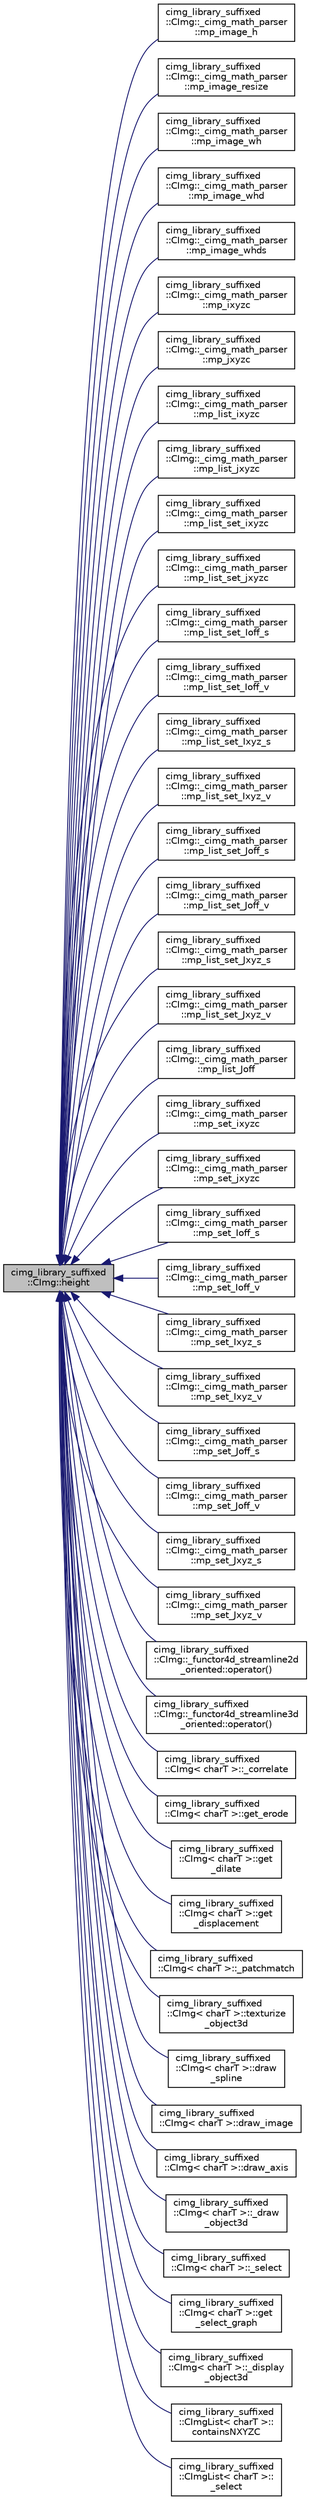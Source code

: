 digraph "cimg_library_suffixed::CImg::height"
{
  edge [fontname="Helvetica",fontsize="10",labelfontname="Helvetica",labelfontsize="10"];
  node [fontname="Helvetica",fontsize="10",shape=record];
  rankdir="LR";
  Node2150 [label="cimg_library_suffixed\l::CImg::height",height=0.2,width=0.4,color="black", fillcolor="grey75", style="filled", fontcolor="black"];
  Node2150 -> Node2151 [dir="back",color="midnightblue",fontsize="10",style="solid",fontname="Helvetica"];
  Node2151 [label="cimg_library_suffixed\l::CImg::_cimg_math_parser\l::mp_image_h",height=0.2,width=0.4,color="black", fillcolor="white", style="filled",URL="$structcimg__library__suffixed_1_1_c_img_1_1__cimg__math__parser.html#a565df7f5d171ed945e82b4c1f7bc36e9"];
  Node2150 -> Node2152 [dir="back",color="midnightblue",fontsize="10",style="solid",fontname="Helvetica"];
  Node2152 [label="cimg_library_suffixed\l::CImg::_cimg_math_parser\l::mp_image_resize",height=0.2,width=0.4,color="black", fillcolor="white", style="filled",URL="$structcimg__library__suffixed_1_1_c_img_1_1__cimg__math__parser.html#ad676e1626e3d1e0abc5317527ecb9e6f"];
  Node2150 -> Node2153 [dir="back",color="midnightblue",fontsize="10",style="solid",fontname="Helvetica"];
  Node2153 [label="cimg_library_suffixed\l::CImg::_cimg_math_parser\l::mp_image_wh",height=0.2,width=0.4,color="black", fillcolor="white", style="filled",URL="$structcimg__library__suffixed_1_1_c_img_1_1__cimg__math__parser.html#addd7973b47fbc8fd31fd4d56a54a763a"];
  Node2150 -> Node2154 [dir="back",color="midnightblue",fontsize="10",style="solid",fontname="Helvetica"];
  Node2154 [label="cimg_library_suffixed\l::CImg::_cimg_math_parser\l::mp_image_whd",height=0.2,width=0.4,color="black", fillcolor="white", style="filled",URL="$structcimg__library__suffixed_1_1_c_img_1_1__cimg__math__parser.html#afa3f67c197c60dff214007d51b82ea52"];
  Node2150 -> Node2155 [dir="back",color="midnightblue",fontsize="10",style="solid",fontname="Helvetica"];
  Node2155 [label="cimg_library_suffixed\l::CImg::_cimg_math_parser\l::mp_image_whds",height=0.2,width=0.4,color="black", fillcolor="white", style="filled",URL="$structcimg__library__suffixed_1_1_c_img_1_1__cimg__math__parser.html#a57cd62422118b65b4ee347362a9be59f"];
  Node2150 -> Node2156 [dir="back",color="midnightblue",fontsize="10",style="solid",fontname="Helvetica"];
  Node2156 [label="cimg_library_suffixed\l::CImg::_cimg_math_parser\l::mp_ixyzc",height=0.2,width=0.4,color="black", fillcolor="white", style="filled",URL="$structcimg__library__suffixed_1_1_c_img_1_1__cimg__math__parser.html#adccb19bacb29f24ee9b582ffdab1ce87"];
  Node2150 -> Node2157 [dir="back",color="midnightblue",fontsize="10",style="solid",fontname="Helvetica"];
  Node2157 [label="cimg_library_suffixed\l::CImg::_cimg_math_parser\l::mp_jxyzc",height=0.2,width=0.4,color="black", fillcolor="white", style="filled",URL="$structcimg__library__suffixed_1_1_c_img_1_1__cimg__math__parser.html#ab65aef2aad83c05094346595eebd5051"];
  Node2150 -> Node2158 [dir="back",color="midnightblue",fontsize="10",style="solid",fontname="Helvetica"];
  Node2158 [label="cimg_library_suffixed\l::CImg::_cimg_math_parser\l::mp_list_ixyzc",height=0.2,width=0.4,color="black", fillcolor="white", style="filled",URL="$structcimg__library__suffixed_1_1_c_img_1_1__cimg__math__parser.html#af4383fa9613e2534570a889e24d06b5a"];
  Node2150 -> Node2159 [dir="back",color="midnightblue",fontsize="10",style="solid",fontname="Helvetica"];
  Node2159 [label="cimg_library_suffixed\l::CImg::_cimg_math_parser\l::mp_list_jxyzc",height=0.2,width=0.4,color="black", fillcolor="white", style="filled",URL="$structcimg__library__suffixed_1_1_c_img_1_1__cimg__math__parser.html#a1f3648a3f11256430d982c9c6e8debe4"];
  Node2150 -> Node2160 [dir="back",color="midnightblue",fontsize="10",style="solid",fontname="Helvetica"];
  Node2160 [label="cimg_library_suffixed\l::CImg::_cimg_math_parser\l::mp_list_set_ixyzc",height=0.2,width=0.4,color="black", fillcolor="white", style="filled",URL="$structcimg__library__suffixed_1_1_c_img_1_1__cimg__math__parser.html#a64f9d099796fd7de08662bf60e8bb82e"];
  Node2150 -> Node2161 [dir="back",color="midnightblue",fontsize="10",style="solid",fontname="Helvetica"];
  Node2161 [label="cimg_library_suffixed\l::CImg::_cimg_math_parser\l::mp_list_set_jxyzc",height=0.2,width=0.4,color="black", fillcolor="white", style="filled",URL="$structcimg__library__suffixed_1_1_c_img_1_1__cimg__math__parser.html#ad947e6ce6e57e93e11fd67f500eb70c8"];
  Node2150 -> Node2162 [dir="back",color="midnightblue",fontsize="10",style="solid",fontname="Helvetica"];
  Node2162 [label="cimg_library_suffixed\l::CImg::_cimg_math_parser\l::mp_list_set_Ioff_s",height=0.2,width=0.4,color="black", fillcolor="white", style="filled",URL="$structcimg__library__suffixed_1_1_c_img_1_1__cimg__math__parser.html#a0210c4cadebc44d6c04fee33ae622d9b"];
  Node2150 -> Node2163 [dir="back",color="midnightblue",fontsize="10",style="solid",fontname="Helvetica"];
  Node2163 [label="cimg_library_suffixed\l::CImg::_cimg_math_parser\l::mp_list_set_Ioff_v",height=0.2,width=0.4,color="black", fillcolor="white", style="filled",URL="$structcimg__library__suffixed_1_1_c_img_1_1__cimg__math__parser.html#a7650a1d4e959255a9c0636276da4c836"];
  Node2150 -> Node2164 [dir="back",color="midnightblue",fontsize="10",style="solid",fontname="Helvetica"];
  Node2164 [label="cimg_library_suffixed\l::CImg::_cimg_math_parser\l::mp_list_set_Ixyz_s",height=0.2,width=0.4,color="black", fillcolor="white", style="filled",URL="$structcimg__library__suffixed_1_1_c_img_1_1__cimg__math__parser.html#a9ecda2f1f6382bcd97d7a942c6b82c0a"];
  Node2150 -> Node2165 [dir="back",color="midnightblue",fontsize="10",style="solid",fontname="Helvetica"];
  Node2165 [label="cimg_library_suffixed\l::CImg::_cimg_math_parser\l::mp_list_set_Ixyz_v",height=0.2,width=0.4,color="black", fillcolor="white", style="filled",URL="$structcimg__library__suffixed_1_1_c_img_1_1__cimg__math__parser.html#a8dfb889ef6eeda534e68dce171d0eb3d"];
  Node2150 -> Node2166 [dir="back",color="midnightblue",fontsize="10",style="solid",fontname="Helvetica"];
  Node2166 [label="cimg_library_suffixed\l::CImg::_cimg_math_parser\l::mp_list_set_Joff_s",height=0.2,width=0.4,color="black", fillcolor="white", style="filled",URL="$structcimg__library__suffixed_1_1_c_img_1_1__cimg__math__parser.html#a7c715c512343bcacdc5c4cbfb5cd69a2"];
  Node2150 -> Node2167 [dir="back",color="midnightblue",fontsize="10",style="solid",fontname="Helvetica"];
  Node2167 [label="cimg_library_suffixed\l::CImg::_cimg_math_parser\l::mp_list_set_Joff_v",height=0.2,width=0.4,color="black", fillcolor="white", style="filled",URL="$structcimg__library__suffixed_1_1_c_img_1_1__cimg__math__parser.html#acd46d2f6cfc8e3917a36ac623b45b776"];
  Node2150 -> Node2168 [dir="back",color="midnightblue",fontsize="10",style="solid",fontname="Helvetica"];
  Node2168 [label="cimg_library_suffixed\l::CImg::_cimg_math_parser\l::mp_list_set_Jxyz_s",height=0.2,width=0.4,color="black", fillcolor="white", style="filled",URL="$structcimg__library__suffixed_1_1_c_img_1_1__cimg__math__parser.html#a4317fa07ba1b226fdc58e4ea4c025961"];
  Node2150 -> Node2169 [dir="back",color="midnightblue",fontsize="10",style="solid",fontname="Helvetica"];
  Node2169 [label="cimg_library_suffixed\l::CImg::_cimg_math_parser\l::mp_list_set_Jxyz_v",height=0.2,width=0.4,color="black", fillcolor="white", style="filled",URL="$structcimg__library__suffixed_1_1_c_img_1_1__cimg__math__parser.html#a9c2878dd26e57ba8e2e5bbef0e2d042f"];
  Node2150 -> Node2170 [dir="back",color="midnightblue",fontsize="10",style="solid",fontname="Helvetica"];
  Node2170 [label="cimg_library_suffixed\l::CImg::_cimg_math_parser\l::mp_list_Joff",height=0.2,width=0.4,color="black", fillcolor="white", style="filled",URL="$structcimg__library__suffixed_1_1_c_img_1_1__cimg__math__parser.html#a7d6e200df51bdae7711bab33967fd1e9"];
  Node2150 -> Node2171 [dir="back",color="midnightblue",fontsize="10",style="solid",fontname="Helvetica"];
  Node2171 [label="cimg_library_suffixed\l::CImg::_cimg_math_parser\l::mp_set_ixyzc",height=0.2,width=0.4,color="black", fillcolor="white", style="filled",URL="$structcimg__library__suffixed_1_1_c_img_1_1__cimg__math__parser.html#af5d4e38f7c1c620c3867f08adb636214"];
  Node2150 -> Node2172 [dir="back",color="midnightblue",fontsize="10",style="solid",fontname="Helvetica"];
  Node2172 [label="cimg_library_suffixed\l::CImg::_cimg_math_parser\l::mp_set_jxyzc",height=0.2,width=0.4,color="black", fillcolor="white", style="filled",URL="$structcimg__library__suffixed_1_1_c_img_1_1__cimg__math__parser.html#a34156176621fa5afadf8b12e91520bcf"];
  Node2150 -> Node2173 [dir="back",color="midnightblue",fontsize="10",style="solid",fontname="Helvetica"];
  Node2173 [label="cimg_library_suffixed\l::CImg::_cimg_math_parser\l::mp_set_Ioff_s",height=0.2,width=0.4,color="black", fillcolor="white", style="filled",URL="$structcimg__library__suffixed_1_1_c_img_1_1__cimg__math__parser.html#a4abf2136cc195466cf532c24d215e599"];
  Node2150 -> Node2174 [dir="back",color="midnightblue",fontsize="10",style="solid",fontname="Helvetica"];
  Node2174 [label="cimg_library_suffixed\l::CImg::_cimg_math_parser\l::mp_set_Ioff_v",height=0.2,width=0.4,color="black", fillcolor="white", style="filled",URL="$structcimg__library__suffixed_1_1_c_img_1_1__cimg__math__parser.html#ac13166c57e3b5f6c7ed2dbf7afdba818"];
  Node2150 -> Node2175 [dir="back",color="midnightblue",fontsize="10",style="solid",fontname="Helvetica"];
  Node2175 [label="cimg_library_suffixed\l::CImg::_cimg_math_parser\l::mp_set_Ixyz_s",height=0.2,width=0.4,color="black", fillcolor="white", style="filled",URL="$structcimg__library__suffixed_1_1_c_img_1_1__cimg__math__parser.html#a409ba01c3679be72ff8fd32b224f8b58"];
  Node2150 -> Node2176 [dir="back",color="midnightblue",fontsize="10",style="solid",fontname="Helvetica"];
  Node2176 [label="cimg_library_suffixed\l::CImg::_cimg_math_parser\l::mp_set_Ixyz_v",height=0.2,width=0.4,color="black", fillcolor="white", style="filled",URL="$structcimg__library__suffixed_1_1_c_img_1_1__cimg__math__parser.html#ac69c6670814a0a264fa3f02b13159e0f"];
  Node2150 -> Node2177 [dir="back",color="midnightblue",fontsize="10",style="solid",fontname="Helvetica"];
  Node2177 [label="cimg_library_suffixed\l::CImg::_cimg_math_parser\l::mp_set_Joff_s",height=0.2,width=0.4,color="black", fillcolor="white", style="filled",URL="$structcimg__library__suffixed_1_1_c_img_1_1__cimg__math__parser.html#a3860620600d06f7543c5f321457b1161"];
  Node2150 -> Node2178 [dir="back",color="midnightblue",fontsize="10",style="solid",fontname="Helvetica"];
  Node2178 [label="cimg_library_suffixed\l::CImg::_cimg_math_parser\l::mp_set_Joff_v",height=0.2,width=0.4,color="black", fillcolor="white", style="filled",URL="$structcimg__library__suffixed_1_1_c_img_1_1__cimg__math__parser.html#ab7511ccfe349d6e74286d0e8327edfa5"];
  Node2150 -> Node2179 [dir="back",color="midnightblue",fontsize="10",style="solid",fontname="Helvetica"];
  Node2179 [label="cimg_library_suffixed\l::CImg::_cimg_math_parser\l::mp_set_Jxyz_s",height=0.2,width=0.4,color="black", fillcolor="white", style="filled",URL="$structcimg__library__suffixed_1_1_c_img_1_1__cimg__math__parser.html#a4ac71e134aa0aeaf9f88a48703d8821a"];
  Node2150 -> Node2180 [dir="back",color="midnightblue",fontsize="10",style="solid",fontname="Helvetica"];
  Node2180 [label="cimg_library_suffixed\l::CImg::_cimg_math_parser\l::mp_set_Jxyz_v",height=0.2,width=0.4,color="black", fillcolor="white", style="filled",URL="$structcimg__library__suffixed_1_1_c_img_1_1__cimg__math__parser.html#a04ca10af57171129187eed4365552940"];
  Node2150 -> Node2181 [dir="back",color="midnightblue",fontsize="10",style="solid",fontname="Helvetica"];
  Node2181 [label="cimg_library_suffixed\l::CImg::_functor4d_streamline2d\l_oriented::operator()",height=0.2,width=0.4,color="black", fillcolor="white", style="filled",URL="$structcimg__library__suffixed_1_1_c_img_1_1__functor4d__streamline2d__oriented.html#aaf4ebdef352f0c57658a8ca758633519"];
  Node2150 -> Node2182 [dir="back",color="midnightblue",fontsize="10",style="solid",fontname="Helvetica"];
  Node2182 [label="cimg_library_suffixed\l::CImg::_functor4d_streamline3d\l_oriented::operator()",height=0.2,width=0.4,color="black", fillcolor="white", style="filled",URL="$structcimg__library__suffixed_1_1_c_img_1_1__functor4d__streamline3d__oriented.html#a67b32f469586ab13a6f39fba6910f3d8"];
  Node2150 -> Node2183 [dir="back",color="midnightblue",fontsize="10",style="solid",fontname="Helvetica"];
  Node2183 [label="cimg_library_suffixed\l::CImg\< charT \>::_correlate",height=0.2,width=0.4,color="black", fillcolor="white", style="filled",URL="$structcimg__library__suffixed_1_1_c_img.html#aed98b23130078df5ad69b199d88bb261",tooltip="Correlate image by a kernel . "];
  Node2150 -> Node2184 [dir="back",color="midnightblue",fontsize="10",style="solid",fontname="Helvetica"];
  Node2184 [label="cimg_library_suffixed\l::CImg\< charT \>::get_erode",height=0.2,width=0.4,color="black", fillcolor="white", style="filled",URL="$structcimg__library__suffixed_1_1_c_img.html#aad353fc91b0c6ef3c0251f4f46a96150",tooltip="Erode image by a structuring element . "];
  Node2150 -> Node2185 [dir="back",color="midnightblue",fontsize="10",style="solid",fontname="Helvetica"];
  Node2185 [label="cimg_library_suffixed\l::CImg\< charT \>::get\l_dilate",height=0.2,width=0.4,color="black", fillcolor="white", style="filled",URL="$structcimg__library__suffixed_1_1_c_img.html#a66a723bf61125378577a3e99247ff8da",tooltip="Dilate image by a structuring element . "];
  Node2150 -> Node2186 [dir="back",color="midnightblue",fontsize="10",style="solid",fontname="Helvetica"];
  Node2186 [label="cimg_library_suffixed\l::CImg\< charT \>::get\l_displacement",height=0.2,width=0.4,color="black", fillcolor="white", style="filled",URL="$structcimg__library__suffixed_1_1_c_img.html#a91ec1cd09114c4018a78e4ea0b2df386",tooltip="Estimate displacement field between two images . "];
  Node2150 -> Node2187 [dir="back",color="midnightblue",fontsize="10",style="solid",fontname="Helvetica"];
  Node2187 [label="cimg_library_suffixed\l::CImg\< charT \>::_patchmatch",height=0.2,width=0.4,color="black", fillcolor="white", style="filled",URL="$structcimg__library__suffixed_1_1_c_img.html#a421343970ecbb9ca4e25f3d40b495be7"];
  Node2150 -> Node2188 [dir="back",color="midnightblue",fontsize="10",style="solid",fontname="Helvetica"];
  Node2188 [label="cimg_library_suffixed\l::CImg\< charT \>::texturize\l_object3d",height=0.2,width=0.4,color="black", fillcolor="white", style="filled",URL="$structcimg__library__suffixed_1_1_c_img.html#a42395174c544ec66191539bf76fcb360",tooltip="Texturize primitives of a 3d object. "];
  Node2150 -> Node2189 [dir="back",color="midnightblue",fontsize="10",style="solid",fontname="Helvetica"];
  Node2189 [label="cimg_library_suffixed\l::CImg\< charT \>::draw\l_spline",height=0.2,width=0.4,color="black", fillcolor="white", style="filled",URL="$structcimg__library__suffixed_1_1_c_img.html#ad92c0b62d21067c53e031c147d71a3f1",tooltip="Draw a textured 2d spline. "];
  Node2150 -> Node2190 [dir="back",color="midnightblue",fontsize="10",style="solid",fontname="Helvetica"];
  Node2190 [label="cimg_library_suffixed\l::CImg\< charT \>::draw_image",height=0.2,width=0.4,color="black", fillcolor="white", style="filled",URL="$structcimg__library__suffixed_1_1_c_img.html#a4dfe9a9fb78df031a5750e7898af3d9e",tooltip="Draw an image. "];
  Node2150 -> Node2191 [dir="back",color="midnightblue",fontsize="10",style="solid",fontname="Helvetica"];
  Node2191 [label="cimg_library_suffixed\l::CImg\< charT \>::draw_axis",height=0.2,width=0.4,color="black", fillcolor="white", style="filled",URL="$structcimg__library__suffixed_1_1_c_img.html#aa9d10c3dc96ab850ce59a0e22bb9e893",tooltip="Draw a labeled vertical axis. "];
  Node2150 -> Node2192 [dir="back",color="midnightblue",fontsize="10",style="solid",fontname="Helvetica"];
  Node2192 [label="cimg_library_suffixed\l::CImg\< charT \>::_draw\l_object3d",height=0.2,width=0.4,color="black", fillcolor="white", style="filled",URL="$structcimg__library__suffixed_1_1_c_img.html#a6dba86c8049ae141ffc9936b2eaf5c5c"];
  Node2150 -> Node2193 [dir="back",color="midnightblue",fontsize="10",style="solid",fontname="Helvetica"];
  Node2193 [label="cimg_library_suffixed\l::CImg\< charT \>::_select",height=0.2,width=0.4,color="black", fillcolor="white", style="filled",URL="$structcimg__library__suffixed_1_1_c_img.html#ad9b7141242d0b6e861a8014112ddb5b5"];
  Node2150 -> Node2194 [dir="back",color="midnightblue",fontsize="10",style="solid",fontname="Helvetica"];
  Node2194 [label="cimg_library_suffixed\l::CImg\< charT \>::get\l_select_graph",height=0.2,width=0.4,color="black", fillcolor="white", style="filled",URL="$structcimg__library__suffixed_1_1_c_img.html#a689f47424dc7c548ebfe53e431409199",tooltip="Select sub-graph in a graph. "];
  Node2150 -> Node2195 [dir="back",color="midnightblue",fontsize="10",style="solid",fontname="Helvetica"];
  Node2195 [label="cimg_library_suffixed\l::CImg\< charT \>::_display\l_object3d",height=0.2,width=0.4,color="black", fillcolor="white", style="filled",URL="$structcimg__library__suffixed_1_1_c_img.html#a8b40db5a9818c3f961a90840b271de6c"];
  Node2150 -> Node2196 [dir="back",color="midnightblue",fontsize="10",style="solid",fontname="Helvetica"];
  Node2196 [label="cimg_library_suffixed\l::CImgList\< charT \>::\lcontainsNXYZC",height=0.2,width=0.4,color="black", fillcolor="white", style="filled",URL="$structcimg__library__suffixed_1_1_c_img_list.html#ad2488203cbf2fddba82666454ea7c90b",tooltip="Test if list contains one particular pixel location. "];
  Node2150 -> Node2197 [dir="back",color="midnightblue",fontsize="10",style="solid",fontname="Helvetica"];
  Node2197 [label="cimg_library_suffixed\l::CImgList\< charT \>::\l_select",height=0.2,width=0.4,color="black", fillcolor="white", style="filled",URL="$structcimg__library__suffixed_1_1_c_img_list.html#af8a6b01f20b2d459e5abe6b99836ea9a"];
}
